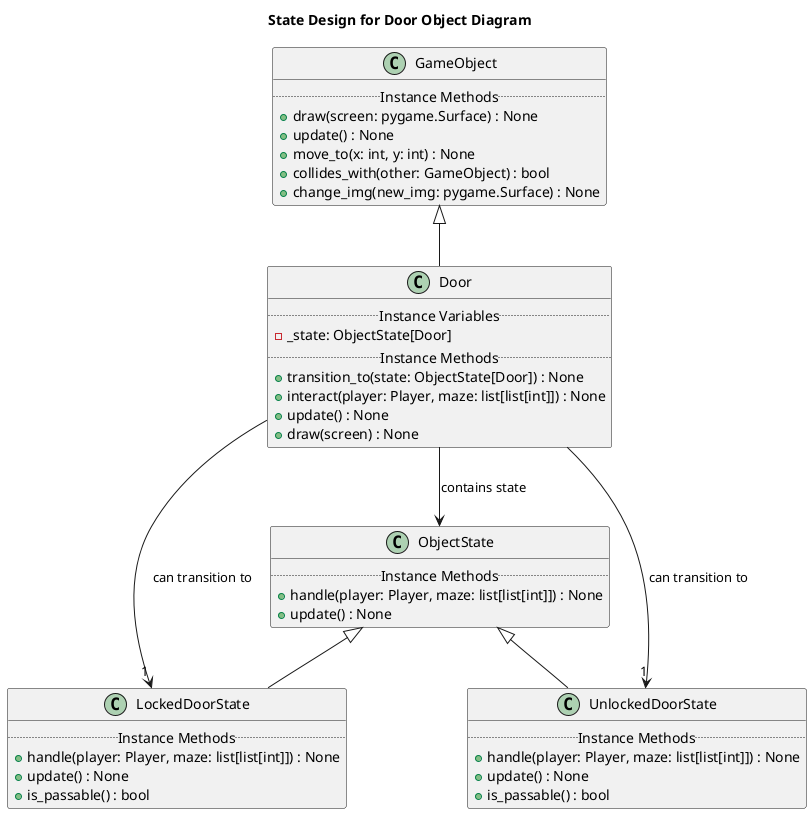 @startuml
title "State Design for Door Object Diagram"

class GameObject {
    ..Instance Methods..
    + draw(screen: pygame.Surface) : None
    + update() : None
    + move_to(x: int, y: int) : None
    + collides_with(other: GameObject) : bool
    + change_img(new_img: pygame.Surface) : None
}

class ObjectState {
    ..Instance Methods..
    + handle(player: Player, maze: list[list[int]]) : None
    + update() : None
}

class Door {
    ..Instance Variables..
    - _state: ObjectState[Door]
    ..Instance Methods..
    + transition_to(state: ObjectState[Door]) : None
    + interact(player: Player, maze: list[list[int]]) : None
    + update() : None
    + draw(screen) : None
}

class LockedDoorState {
    ..Instance Methods..
    + handle(player: Player, maze: list[list[int]]) : None
    + update() : None
    + is_passable() : bool
}

class UnlockedDoorState {
    ..Instance Methods..
    + handle(player: Player, maze: list[list[int]]) : None
    + update() : None
    + is_passable() : bool
}

GameObject <|-- Door
ObjectState <|-- LockedDoorState
ObjectState <|-- UnlockedDoorState
Door --> ObjectState : "contains state"
Door --> "1" LockedDoorState : "can transition to"
Door --> "1" UnlockedDoorState : "can transition to"

@enduml
